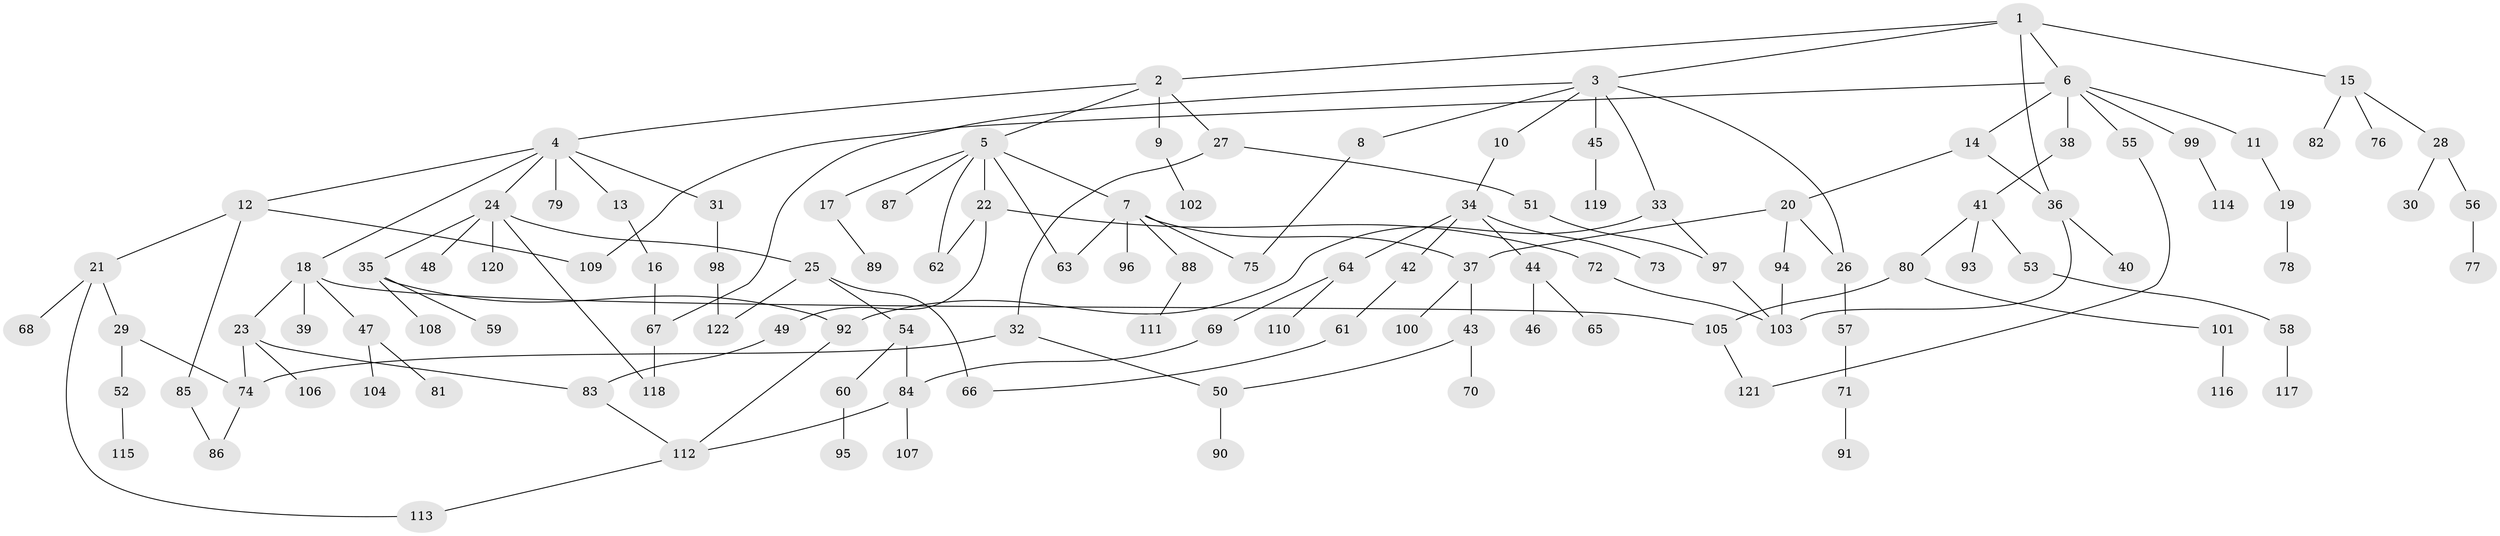 // coarse degree distribution, {5: 0.12941176470588237, 2: 0.35294117647058826, 15: 0.011764705882352941, 1: 0.4, 3: 0.047058823529411764, 9: 0.023529411764705882, 4: 0.03529411764705882}
// Generated by graph-tools (version 1.1) at 2025/45/03/04/25 21:45:28]
// undirected, 122 vertices, 148 edges
graph export_dot {
graph [start="1"]
  node [color=gray90,style=filled];
  1;
  2;
  3;
  4;
  5;
  6;
  7;
  8;
  9;
  10;
  11;
  12;
  13;
  14;
  15;
  16;
  17;
  18;
  19;
  20;
  21;
  22;
  23;
  24;
  25;
  26;
  27;
  28;
  29;
  30;
  31;
  32;
  33;
  34;
  35;
  36;
  37;
  38;
  39;
  40;
  41;
  42;
  43;
  44;
  45;
  46;
  47;
  48;
  49;
  50;
  51;
  52;
  53;
  54;
  55;
  56;
  57;
  58;
  59;
  60;
  61;
  62;
  63;
  64;
  65;
  66;
  67;
  68;
  69;
  70;
  71;
  72;
  73;
  74;
  75;
  76;
  77;
  78;
  79;
  80;
  81;
  82;
  83;
  84;
  85;
  86;
  87;
  88;
  89;
  90;
  91;
  92;
  93;
  94;
  95;
  96;
  97;
  98;
  99;
  100;
  101;
  102;
  103;
  104;
  105;
  106;
  107;
  108;
  109;
  110;
  111;
  112;
  113;
  114;
  115;
  116;
  117;
  118;
  119;
  120;
  121;
  122;
  1 -- 2;
  1 -- 3;
  1 -- 6;
  1 -- 15;
  1 -- 36;
  2 -- 4;
  2 -- 5;
  2 -- 9;
  2 -- 27;
  3 -- 8;
  3 -- 10;
  3 -- 33;
  3 -- 45;
  3 -- 67;
  3 -- 26;
  4 -- 12;
  4 -- 13;
  4 -- 18;
  4 -- 24;
  4 -- 31;
  4 -- 79;
  5 -- 7;
  5 -- 17;
  5 -- 22;
  5 -- 62;
  5 -- 63;
  5 -- 87;
  6 -- 11;
  6 -- 14;
  6 -- 38;
  6 -- 55;
  6 -- 99;
  6 -- 109;
  7 -- 75;
  7 -- 88;
  7 -- 96;
  7 -- 37;
  7 -- 63;
  8 -- 75;
  9 -- 102;
  10 -- 34;
  11 -- 19;
  12 -- 21;
  12 -- 85;
  12 -- 109;
  13 -- 16;
  14 -- 20;
  14 -- 36;
  15 -- 28;
  15 -- 76;
  15 -- 82;
  16 -- 67;
  17 -- 89;
  18 -- 23;
  18 -- 39;
  18 -- 47;
  18 -- 105;
  19 -- 78;
  20 -- 26;
  20 -- 37;
  20 -- 94;
  21 -- 29;
  21 -- 68;
  21 -- 113;
  22 -- 49;
  22 -- 72;
  22 -- 62;
  23 -- 74;
  23 -- 106;
  23 -- 83;
  24 -- 25;
  24 -- 35;
  24 -- 48;
  24 -- 118;
  24 -- 120;
  25 -- 54;
  25 -- 122;
  25 -- 66;
  26 -- 57;
  27 -- 32;
  27 -- 51;
  28 -- 30;
  28 -- 56;
  29 -- 52;
  29 -- 74;
  31 -- 98;
  32 -- 50;
  32 -- 74;
  33 -- 92;
  33 -- 97;
  34 -- 42;
  34 -- 44;
  34 -- 64;
  34 -- 73;
  35 -- 59;
  35 -- 108;
  35 -- 92;
  36 -- 40;
  36 -- 103;
  37 -- 43;
  37 -- 100;
  38 -- 41;
  41 -- 53;
  41 -- 80;
  41 -- 93;
  42 -- 61;
  43 -- 50;
  43 -- 70;
  44 -- 46;
  44 -- 65;
  45 -- 119;
  47 -- 81;
  47 -- 104;
  49 -- 83;
  50 -- 90;
  51 -- 97;
  52 -- 115;
  53 -- 58;
  54 -- 60;
  54 -- 84;
  55 -- 121;
  56 -- 77;
  57 -- 71;
  58 -- 117;
  60 -- 95;
  61 -- 66;
  64 -- 69;
  64 -- 110;
  67 -- 118;
  69 -- 84;
  71 -- 91;
  72 -- 103;
  74 -- 86;
  80 -- 101;
  80 -- 105;
  83 -- 112;
  84 -- 107;
  84 -- 112;
  85 -- 86;
  88 -- 111;
  92 -- 112;
  94 -- 103;
  97 -- 103;
  98 -- 122;
  99 -- 114;
  101 -- 116;
  105 -- 121;
  112 -- 113;
}
